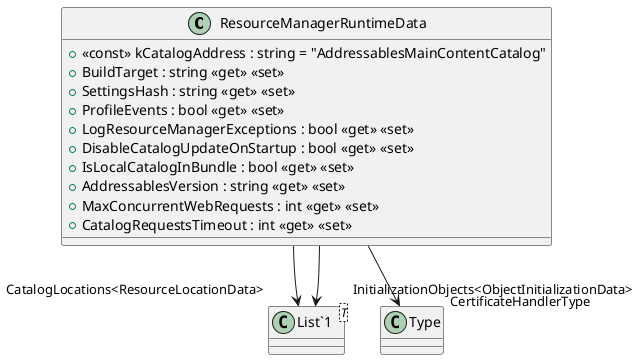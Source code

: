 @startuml
class ResourceManagerRuntimeData {
    + <<const>> kCatalogAddress : string = "AddressablesMainContentCatalog"
    + BuildTarget : string <<get>> <<set>>
    + SettingsHash : string <<get>> <<set>>
    + ProfileEvents : bool <<get>> <<set>>
    + LogResourceManagerExceptions : bool <<get>> <<set>>
    + DisableCatalogUpdateOnStartup : bool <<get>> <<set>>
    + IsLocalCatalogInBundle : bool <<get>> <<set>>
    + AddressablesVersion : string <<get>> <<set>>
    + MaxConcurrentWebRequests : int <<get>> <<set>>
    + CatalogRequestsTimeout : int <<get>> <<set>>
}
class "List`1"<T> {
}
ResourceManagerRuntimeData --> "CatalogLocations<ResourceLocationData>" "List`1"
ResourceManagerRuntimeData --> "InitializationObjects<ObjectInitializationData>" "List`1"
ResourceManagerRuntimeData --> "CertificateHandlerType" Type
@enduml

